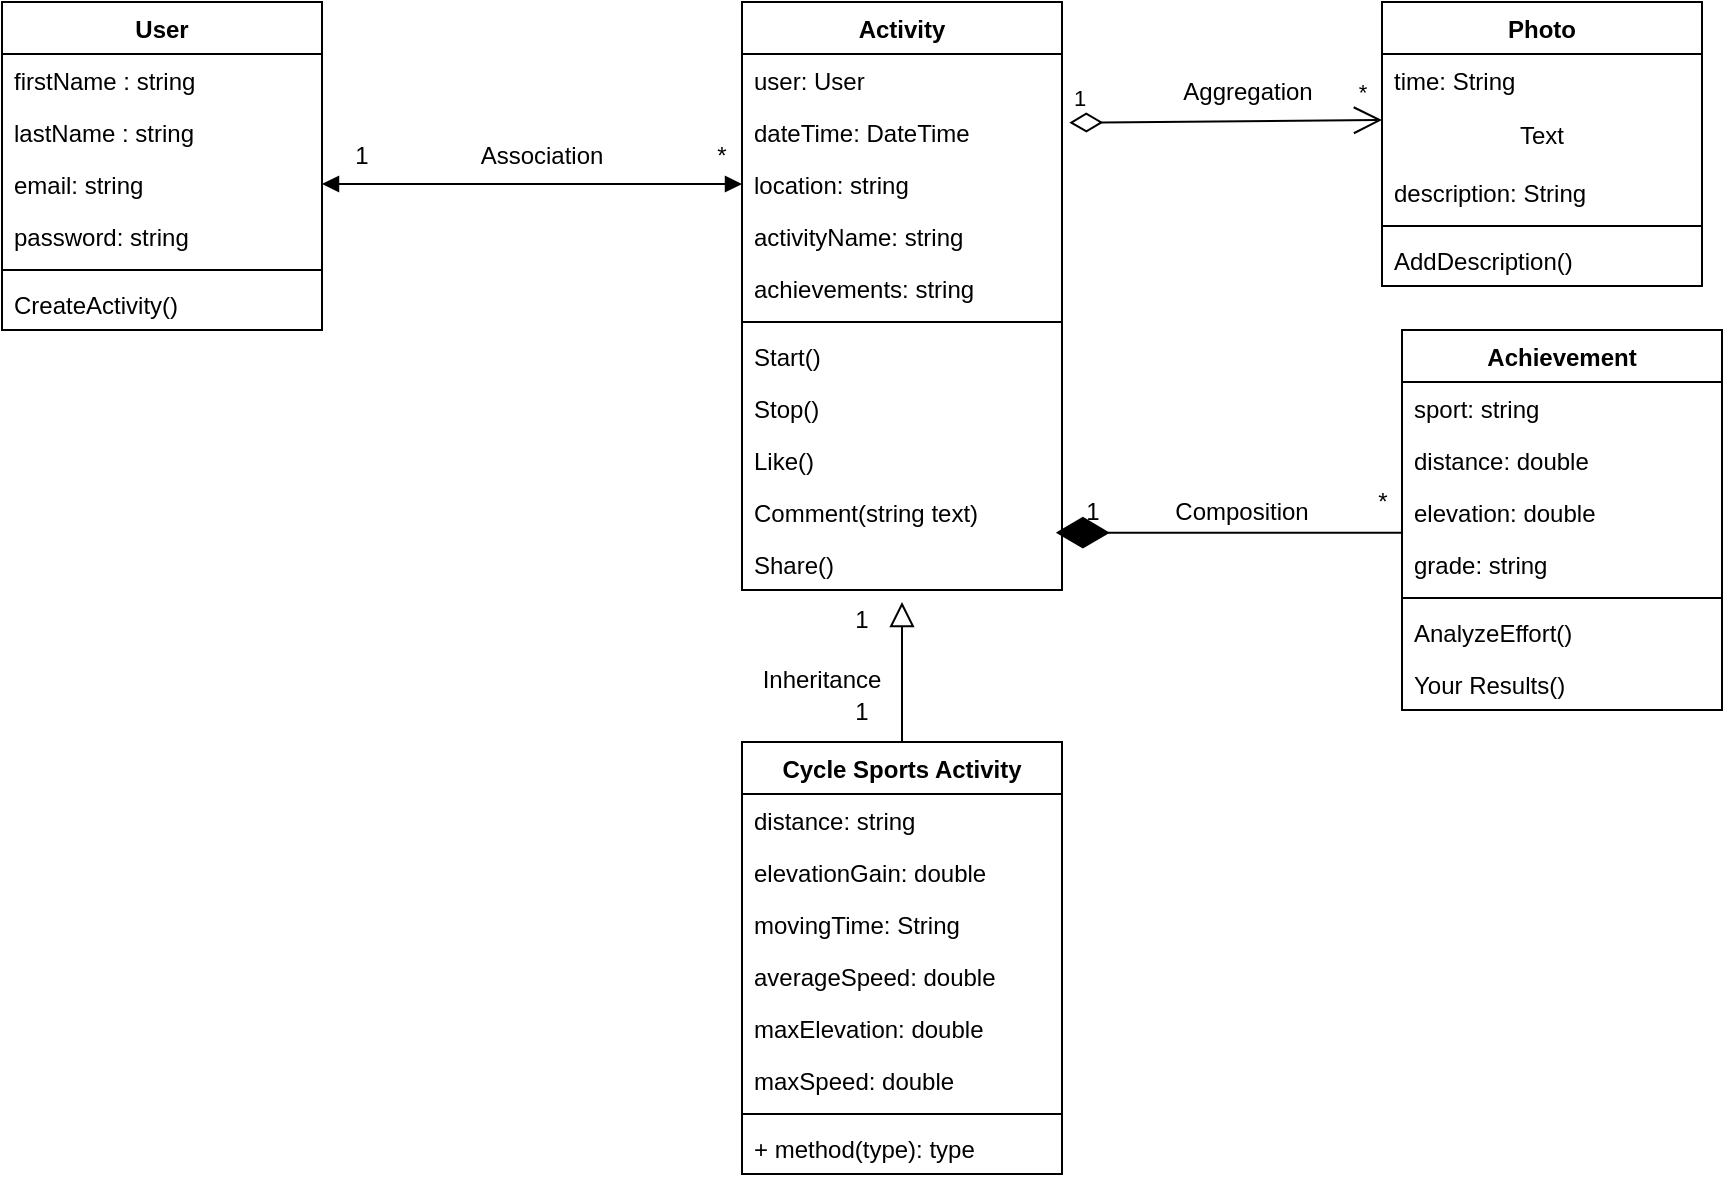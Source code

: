 <mxfile version="20.8.19" type="device"><diagram id="C5RBs43oDa-KdzZeNtuy" name="Page-1"><mxGraphModel dx="1434" dy="796" grid="1" gridSize="10" guides="1" tooltips="1" connect="1" arrows="1" fold="1" page="1" pageScale="1" pageWidth="827" pageHeight="1169" math="0" shadow="0"><root><mxCell id="WIyWlLk6GJQsqaUBKTNV-0"/><mxCell id="WIyWlLk6GJQsqaUBKTNV-1" parent="WIyWlLk6GJQsqaUBKTNV-0"/><mxCell id="o6L0MVRRE6MHQpoAwsV1-11" value="Activity" style="swimlane;fontStyle=1;align=center;verticalAlign=top;childLayout=stackLayout;horizontal=1;startSize=26;horizontalStack=0;resizeParent=1;resizeParentMax=0;resizeLast=0;collapsible=1;marginBottom=0;" parent="WIyWlLk6GJQsqaUBKTNV-1" vertex="1"><mxGeometry x="440" y="50" width="160" height="294" as="geometry"/></mxCell><mxCell id="o6L0MVRRE6MHQpoAwsV1-12" value="user: User" style="text;strokeColor=none;fillColor=none;align=left;verticalAlign=top;spacingLeft=4;spacingRight=4;overflow=hidden;rotatable=0;points=[[0,0.5],[1,0.5]];portConstraint=eastwest;" parent="o6L0MVRRE6MHQpoAwsV1-11" vertex="1"><mxGeometry y="26" width="160" height="26" as="geometry"/></mxCell><mxCell id="o6L0MVRRE6MHQpoAwsV1-15" value="dateTime: DateTime" style="text;strokeColor=none;fillColor=none;align=left;verticalAlign=top;spacingLeft=4;spacingRight=4;overflow=hidden;rotatable=0;points=[[0,0.5],[1,0.5]];portConstraint=eastwest;" parent="o6L0MVRRE6MHQpoAwsV1-11" vertex="1"><mxGeometry y="52" width="160" height="26" as="geometry"/></mxCell><mxCell id="o6L0MVRRE6MHQpoAwsV1-16" value="location: string " style="text;strokeColor=none;fillColor=none;align=left;verticalAlign=top;spacingLeft=4;spacingRight=4;overflow=hidden;rotatable=0;points=[[0,0.5],[1,0.5]];portConstraint=eastwest;" parent="o6L0MVRRE6MHQpoAwsV1-11" vertex="1"><mxGeometry y="78" width="160" height="26" as="geometry"/></mxCell><mxCell id="o6L0MVRRE6MHQpoAwsV1-17" value="activityName: string " style="text;strokeColor=none;fillColor=none;align=left;verticalAlign=top;spacingLeft=4;spacingRight=4;overflow=hidden;rotatable=0;points=[[0,0.5],[1,0.5]];portConstraint=eastwest;" parent="o6L0MVRRE6MHQpoAwsV1-11" vertex="1"><mxGeometry y="104" width="160" height="26" as="geometry"/></mxCell><mxCell id="o6L0MVRRE6MHQpoAwsV1-19" value="achievements: string" style="text;strokeColor=none;fillColor=none;align=left;verticalAlign=top;spacingLeft=4;spacingRight=4;overflow=hidden;rotatable=0;points=[[0,0.5],[1,0.5]];portConstraint=eastwest;" parent="o6L0MVRRE6MHQpoAwsV1-11" vertex="1"><mxGeometry y="130" width="160" height="26" as="geometry"/></mxCell><mxCell id="o6L0MVRRE6MHQpoAwsV1-13" value="" style="line;strokeWidth=1;fillColor=none;align=left;verticalAlign=middle;spacingTop=-1;spacingLeft=3;spacingRight=3;rotatable=0;labelPosition=right;points=[];portConstraint=eastwest;strokeColor=inherit;" parent="o6L0MVRRE6MHQpoAwsV1-11" vertex="1"><mxGeometry y="156" width="160" height="8" as="geometry"/></mxCell><mxCell id="o6L0MVRRE6MHQpoAwsV1-14" value="Start()" style="text;strokeColor=none;fillColor=none;align=left;verticalAlign=top;spacingLeft=4;spacingRight=4;overflow=hidden;rotatable=0;points=[[0,0.5],[1,0.5]];portConstraint=eastwest;" parent="o6L0MVRRE6MHQpoAwsV1-11" vertex="1"><mxGeometry y="164" width="160" height="26" as="geometry"/></mxCell><mxCell id="o6L0MVRRE6MHQpoAwsV1-27" value="Stop()" style="text;strokeColor=none;fillColor=none;align=left;verticalAlign=top;spacingLeft=4;spacingRight=4;overflow=hidden;rotatable=0;points=[[0,0.5],[1,0.5]];portConstraint=eastwest;" parent="o6L0MVRRE6MHQpoAwsV1-11" vertex="1"><mxGeometry y="190" width="160" height="26" as="geometry"/></mxCell><mxCell id="o6L0MVRRE6MHQpoAwsV1-26" value="Like()" style="text;strokeColor=none;fillColor=none;align=left;verticalAlign=top;spacingLeft=4;spacingRight=4;overflow=hidden;rotatable=0;points=[[0,0.5],[1,0.5]];portConstraint=eastwest;" parent="o6L0MVRRE6MHQpoAwsV1-11" vertex="1"><mxGeometry y="216" width="160" height="26" as="geometry"/></mxCell><mxCell id="o6L0MVRRE6MHQpoAwsV1-20" value="Comment(string text)" style="text;strokeColor=none;fillColor=none;align=left;verticalAlign=top;spacingLeft=4;spacingRight=4;overflow=hidden;rotatable=0;points=[[0,0.5],[1,0.5]];portConstraint=eastwest;" parent="o6L0MVRRE6MHQpoAwsV1-11" vertex="1"><mxGeometry y="242" width="160" height="26" as="geometry"/></mxCell><mxCell id="o6L0MVRRE6MHQpoAwsV1-21" value="Share()" style="text;strokeColor=none;fillColor=none;align=left;verticalAlign=top;spacingLeft=4;spacingRight=4;overflow=hidden;rotatable=0;points=[[0,0.5],[1,0.5]];portConstraint=eastwest;" parent="o6L0MVRRE6MHQpoAwsV1-11" vertex="1"><mxGeometry y="268" width="160" height="26" as="geometry"/></mxCell><mxCell id="o6L0MVRRE6MHQpoAwsV1-36" value="Photo" style="swimlane;fontStyle=1;align=center;verticalAlign=top;childLayout=stackLayout;horizontal=1;startSize=26;horizontalStack=0;resizeParent=1;resizeParentMax=0;resizeLast=0;collapsible=1;marginBottom=0;" parent="WIyWlLk6GJQsqaUBKTNV-1" vertex="1"><mxGeometry x="760" y="50" width="160" height="142" as="geometry"/></mxCell><mxCell id="o6L0MVRRE6MHQpoAwsV1-37" value="time: String" style="text;strokeColor=none;fillColor=none;align=left;verticalAlign=top;spacingLeft=4;spacingRight=4;overflow=hidden;rotatable=0;points=[[0,0.5],[1,0.5]];portConstraint=eastwest;" parent="o6L0MVRRE6MHQpoAwsV1-36" vertex="1"><mxGeometry y="26" width="160" height="26" as="geometry"/></mxCell><mxCell id="0hP5-oJ4GuAg51ik-DVB-2" value="Text" style="text;html=1;strokeColor=none;fillColor=none;align=center;verticalAlign=middle;whiteSpace=wrap;rounded=0;" vertex="1" parent="o6L0MVRRE6MHQpoAwsV1-36"><mxGeometry y="52" width="160" height="30" as="geometry"/></mxCell><mxCell id="o6L0MVRRE6MHQpoAwsV1-49" value="description: String" style="text;strokeColor=none;fillColor=none;align=left;verticalAlign=top;spacingLeft=4;spacingRight=4;overflow=hidden;rotatable=0;points=[[0,0.5],[1,0.5]];portConstraint=eastwest;" parent="o6L0MVRRE6MHQpoAwsV1-36" vertex="1"><mxGeometry y="82" width="160" height="26" as="geometry"/></mxCell><mxCell id="o6L0MVRRE6MHQpoAwsV1-38" value="" style="line;strokeWidth=1;fillColor=none;align=left;verticalAlign=middle;spacingTop=-1;spacingLeft=3;spacingRight=3;rotatable=0;labelPosition=right;points=[];portConstraint=eastwest;strokeColor=inherit;" parent="o6L0MVRRE6MHQpoAwsV1-36" vertex="1"><mxGeometry y="108" width="160" height="8" as="geometry"/></mxCell><mxCell id="o6L0MVRRE6MHQpoAwsV1-39" value="AddDescription()" style="text;strokeColor=none;fillColor=none;align=left;verticalAlign=top;spacingLeft=4;spacingRight=4;overflow=hidden;rotatable=0;points=[[0,0.5],[1,0.5]];portConstraint=eastwest;" parent="o6L0MVRRE6MHQpoAwsV1-36" vertex="1"><mxGeometry y="116" width="160" height="26" as="geometry"/></mxCell><mxCell id="o6L0MVRRE6MHQpoAwsV1-50" value="Achievement" style="swimlane;fontStyle=1;align=center;verticalAlign=top;childLayout=stackLayout;horizontal=1;startSize=26;horizontalStack=0;resizeParent=1;resizeParentMax=0;resizeLast=0;collapsible=1;marginBottom=0;" parent="WIyWlLk6GJQsqaUBKTNV-1" vertex="1"><mxGeometry x="770" y="214" width="160" height="190" as="geometry"/></mxCell><mxCell id="o6L0MVRRE6MHQpoAwsV1-51" value="sport: string&#10;" style="text;strokeColor=none;fillColor=none;align=left;verticalAlign=top;spacingLeft=4;spacingRight=4;overflow=hidden;rotatable=0;points=[[0,0.5],[1,0.5]];portConstraint=eastwest;" parent="o6L0MVRRE6MHQpoAwsV1-50" vertex="1"><mxGeometry y="26" width="160" height="26" as="geometry"/></mxCell><mxCell id="o6L0MVRRE6MHQpoAwsV1-54" value="distance: double" style="text;strokeColor=none;fillColor=none;align=left;verticalAlign=top;spacingLeft=4;spacingRight=4;overflow=hidden;rotatable=0;points=[[0,0.5],[1,0.5]];portConstraint=eastwest;" parent="o6L0MVRRE6MHQpoAwsV1-50" vertex="1"><mxGeometry y="52" width="160" height="26" as="geometry"/></mxCell><mxCell id="o6L0MVRRE6MHQpoAwsV1-56" value="elevation: double" style="text;strokeColor=none;fillColor=none;align=left;verticalAlign=top;spacingLeft=4;spacingRight=4;overflow=hidden;rotatable=0;points=[[0,0.5],[1,0.5]];portConstraint=eastwest;" parent="o6L0MVRRE6MHQpoAwsV1-50" vertex="1"><mxGeometry y="78" width="160" height="26" as="geometry"/></mxCell><mxCell id="o6L0MVRRE6MHQpoAwsV1-57" value="grade: string" style="text;strokeColor=none;fillColor=none;align=left;verticalAlign=top;spacingLeft=4;spacingRight=4;overflow=hidden;rotatable=0;points=[[0,0.5],[1,0.5]];portConstraint=eastwest;" parent="o6L0MVRRE6MHQpoAwsV1-50" vertex="1"><mxGeometry y="104" width="160" height="26" as="geometry"/></mxCell><mxCell id="o6L0MVRRE6MHQpoAwsV1-52" value="" style="line;strokeWidth=1;fillColor=none;align=left;verticalAlign=middle;spacingTop=-1;spacingLeft=3;spacingRight=3;rotatable=0;labelPosition=right;points=[];portConstraint=eastwest;strokeColor=inherit;" parent="o6L0MVRRE6MHQpoAwsV1-50" vertex="1"><mxGeometry y="130" width="160" height="8" as="geometry"/></mxCell><mxCell id="o6L0MVRRE6MHQpoAwsV1-53" value="AnalyzeEffort()" style="text;strokeColor=none;fillColor=none;align=left;verticalAlign=top;spacingLeft=4;spacingRight=4;overflow=hidden;rotatable=0;points=[[0,0.5],[1,0.5]];portConstraint=eastwest;" parent="o6L0MVRRE6MHQpoAwsV1-50" vertex="1"><mxGeometry y="138" width="160" height="26" as="geometry"/></mxCell><mxCell id="o6L0MVRRE6MHQpoAwsV1-55" value="Your Results()" style="text;strokeColor=none;fillColor=none;align=left;verticalAlign=top;spacingLeft=4;spacingRight=4;overflow=hidden;rotatable=0;points=[[0,0.5],[1,0.5]];portConstraint=eastwest;" parent="o6L0MVRRE6MHQpoAwsV1-50" vertex="1"><mxGeometry y="164" width="160" height="26" as="geometry"/></mxCell><mxCell id="o6L0MVRRE6MHQpoAwsV1-63" value="1" style="endArrow=open;html=1;endSize=12;startArrow=diamondThin;startSize=14;startFill=0;align=left;verticalAlign=bottom;rounded=0;exitX=1.023;exitY=0.321;exitDx=0;exitDy=0;exitPerimeter=0;" parent="WIyWlLk6GJQsqaUBKTNV-1" source="o6L0MVRRE6MHQpoAwsV1-15" edge="1"><mxGeometry x="-1" y="3" relative="1" as="geometry"><mxPoint x="620" y="220" as="sourcePoint"/><mxPoint x="760" y="109" as="targetPoint"/></mxGeometry></mxCell><mxCell id="0hP5-oJ4GuAg51ik-DVB-3" value="*" style="edgeLabel;html=1;align=center;verticalAlign=middle;resizable=0;points=[];" vertex="1" connectable="0" parent="o6L0MVRRE6MHQpoAwsV1-63"><mxGeometry x="-0.855" y="-1" relative="1" as="geometry"><mxPoint x="135" y="-16" as="offset"/></mxGeometry></mxCell><mxCell id="o6L0MVRRE6MHQpoAwsV1-69" value="Cycle Sports Activity" style="swimlane;fontStyle=1;align=center;verticalAlign=top;childLayout=stackLayout;horizontal=1;startSize=26;horizontalStack=0;resizeParent=1;resizeParentMax=0;resizeLast=0;collapsible=1;marginBottom=0;" parent="WIyWlLk6GJQsqaUBKTNV-1" vertex="1"><mxGeometry x="440" y="420" width="160" height="216" as="geometry"/></mxCell><mxCell id="o6L0MVRRE6MHQpoAwsV1-70" value="distance: string" style="text;strokeColor=none;fillColor=none;align=left;verticalAlign=top;spacingLeft=4;spacingRight=4;overflow=hidden;rotatable=0;points=[[0,0.5],[1,0.5]];portConstraint=eastwest;" parent="o6L0MVRRE6MHQpoAwsV1-69" vertex="1"><mxGeometry y="26" width="160" height="26" as="geometry"/></mxCell><mxCell id="o6L0MVRRE6MHQpoAwsV1-147" value="elevationGain: double" style="text;strokeColor=none;fillColor=none;align=left;verticalAlign=top;spacingLeft=4;spacingRight=4;overflow=hidden;rotatable=0;points=[[0,0.5],[1,0.5]];portConstraint=eastwest;" parent="o6L0MVRRE6MHQpoAwsV1-69" vertex="1"><mxGeometry y="52" width="160" height="26" as="geometry"/></mxCell><mxCell id="o6L0MVRRE6MHQpoAwsV1-148" value="movingTime: String" style="text;strokeColor=none;fillColor=none;align=left;verticalAlign=top;spacingLeft=4;spacingRight=4;overflow=hidden;rotatable=0;points=[[0,0.5],[1,0.5]];portConstraint=eastwest;" parent="o6L0MVRRE6MHQpoAwsV1-69" vertex="1"><mxGeometry y="78" width="160" height="26" as="geometry"/></mxCell><mxCell id="o6L0MVRRE6MHQpoAwsV1-149" value="averageSpeed: double" style="text;strokeColor=none;fillColor=none;align=left;verticalAlign=top;spacingLeft=4;spacingRight=4;overflow=hidden;rotatable=0;points=[[0,0.5],[1,0.5]];portConstraint=eastwest;" parent="o6L0MVRRE6MHQpoAwsV1-69" vertex="1"><mxGeometry y="104" width="160" height="26" as="geometry"/></mxCell><mxCell id="o6L0MVRRE6MHQpoAwsV1-150" value="maxElevation: double" style="text;strokeColor=none;fillColor=none;align=left;verticalAlign=top;spacingLeft=4;spacingRight=4;overflow=hidden;rotatable=0;points=[[0,0.5],[1,0.5]];portConstraint=eastwest;" parent="o6L0MVRRE6MHQpoAwsV1-69" vertex="1"><mxGeometry y="130" width="160" height="26" as="geometry"/></mxCell><mxCell id="o6L0MVRRE6MHQpoAwsV1-151" value="maxSpeed: double" style="text;strokeColor=none;fillColor=none;align=left;verticalAlign=top;spacingLeft=4;spacingRight=4;overflow=hidden;rotatable=0;points=[[0,0.5],[1,0.5]];portConstraint=eastwest;" parent="o6L0MVRRE6MHQpoAwsV1-69" vertex="1"><mxGeometry y="156" width="160" height="26" as="geometry"/></mxCell><mxCell id="o6L0MVRRE6MHQpoAwsV1-71" value="" style="line;strokeWidth=1;fillColor=none;align=left;verticalAlign=middle;spacingTop=-1;spacingLeft=3;spacingRight=3;rotatable=0;labelPosition=right;points=[];portConstraint=eastwest;strokeColor=inherit;" parent="o6L0MVRRE6MHQpoAwsV1-69" vertex="1"><mxGeometry y="182" width="160" height="8" as="geometry"/></mxCell><mxCell id="o6L0MVRRE6MHQpoAwsV1-72" value="+ method(type): type" style="text;strokeColor=none;fillColor=none;align=left;verticalAlign=top;spacingLeft=4;spacingRight=4;overflow=hidden;rotatable=0;points=[[0,0.5],[1,0.5]];portConstraint=eastwest;" parent="o6L0MVRRE6MHQpoAwsV1-69" vertex="1"><mxGeometry y="190" width="160" height="26" as="geometry"/></mxCell><mxCell id="o6L0MVRRE6MHQpoAwsV1-77" value="" style="endArrow=block;endSize=10;endFill=0;shadow=0;strokeWidth=1;rounded=0;elbow=vertical;exitX=0.5;exitY=0;exitDx=0;exitDy=0;" parent="WIyWlLk6GJQsqaUBKTNV-1" source="o6L0MVRRE6MHQpoAwsV1-69" edge="1"><mxGeometry width="160" relative="1" as="geometry"><mxPoint x="383" y="-70" as="sourcePoint"/><mxPoint x="520" y="350" as="targetPoint"/></mxGeometry></mxCell><mxCell id="o6L0MVRRE6MHQpoAwsV1-121" value="User" style="swimlane;fontStyle=1;align=center;verticalAlign=top;childLayout=stackLayout;horizontal=1;startSize=26;horizontalStack=0;resizeParent=1;resizeParentMax=0;resizeLast=0;collapsible=1;marginBottom=0;" parent="WIyWlLk6GJQsqaUBKTNV-1" vertex="1"><mxGeometry x="70" y="50" width="160" height="164" as="geometry"/></mxCell><mxCell id="o6L0MVRRE6MHQpoAwsV1-122" value="firstName : string" style="text;strokeColor=none;fillColor=none;align=left;verticalAlign=top;spacingLeft=4;spacingRight=4;overflow=hidden;rotatable=0;points=[[0,0.5],[1,0.5]];portConstraint=eastwest;" parent="o6L0MVRRE6MHQpoAwsV1-121" vertex="1"><mxGeometry y="26" width="160" height="26" as="geometry"/></mxCell><mxCell id="o6L0MVRRE6MHQpoAwsV1-125" value="lastName : string" style="text;strokeColor=none;fillColor=none;align=left;verticalAlign=top;spacingLeft=4;spacingRight=4;overflow=hidden;rotatable=0;points=[[0,0.5],[1,0.5]];portConstraint=eastwest;" parent="o6L0MVRRE6MHQpoAwsV1-121" vertex="1"><mxGeometry y="52" width="160" height="26" as="geometry"/></mxCell><mxCell id="o6L0MVRRE6MHQpoAwsV1-127" value="email: string" style="text;strokeColor=none;fillColor=none;align=left;verticalAlign=top;spacingLeft=4;spacingRight=4;overflow=hidden;rotatable=0;points=[[0,0.5],[1,0.5]];portConstraint=eastwest;" parent="o6L0MVRRE6MHQpoAwsV1-121" vertex="1"><mxGeometry y="78" width="160" height="26" as="geometry"/></mxCell><mxCell id="o6L0MVRRE6MHQpoAwsV1-146" value="password: string" style="text;strokeColor=none;fillColor=none;align=left;verticalAlign=top;spacingLeft=4;spacingRight=4;overflow=hidden;rotatable=0;points=[[0,0.5],[1,0.5]];portConstraint=eastwest;" parent="o6L0MVRRE6MHQpoAwsV1-121" vertex="1"><mxGeometry y="104" width="160" height="26" as="geometry"/></mxCell><mxCell id="o6L0MVRRE6MHQpoAwsV1-123" value="" style="line;strokeWidth=1;fillColor=none;align=left;verticalAlign=middle;spacingTop=-1;spacingLeft=3;spacingRight=3;rotatable=0;labelPosition=right;points=[];portConstraint=eastwest;strokeColor=inherit;" parent="o6L0MVRRE6MHQpoAwsV1-121" vertex="1"><mxGeometry y="130" width="160" height="8" as="geometry"/></mxCell><mxCell id="o6L0MVRRE6MHQpoAwsV1-124" value="CreateActivity()" style="text;strokeColor=none;fillColor=none;align=left;verticalAlign=top;spacingLeft=4;spacingRight=4;overflow=hidden;rotatable=0;points=[[0,0.5],[1,0.5]];portConstraint=eastwest;" parent="o6L0MVRRE6MHQpoAwsV1-121" vertex="1"><mxGeometry y="138" width="160" height="26" as="geometry"/></mxCell><mxCell id="o6L0MVRRE6MHQpoAwsV1-126" value="" style="endArrow=block;startArrow=block;endFill=1;startFill=1;html=1;rounded=0;exitX=1;exitY=0.5;exitDx=0;exitDy=0;exitPerimeter=0;" parent="WIyWlLk6GJQsqaUBKTNV-1" source="o6L0MVRRE6MHQpoAwsV1-127" edge="1"><mxGeometry width="160" relative="1" as="geometry"><mxPoint x="230" y="137.41" as="sourcePoint"/><mxPoint x="440" y="141" as="targetPoint"/></mxGeometry></mxCell><mxCell id="o6L0MVRRE6MHQpoAwsV1-152" value="Inheritance" style="text;html=1;strokeColor=none;fillColor=none;align=center;verticalAlign=middle;whiteSpace=wrap;rounded=0;" parent="WIyWlLk6GJQsqaUBKTNV-1" vertex="1"><mxGeometry x="450" y="374" width="60" height="30" as="geometry"/></mxCell><mxCell id="o6L0MVRRE6MHQpoAwsV1-154" value="Association" style="text;html=1;strokeColor=none;fillColor=none;align=center;verticalAlign=middle;whiteSpace=wrap;rounded=0;" parent="WIyWlLk6GJQsqaUBKTNV-1" vertex="1"><mxGeometry x="310" y="112" width="60" height="30" as="geometry"/></mxCell><mxCell id="o6L0MVRRE6MHQpoAwsV1-155" value="Aggregation" style="text;html=1;strokeColor=none;fillColor=none;align=center;verticalAlign=middle;whiteSpace=wrap;rounded=0;" parent="WIyWlLk6GJQsqaUBKTNV-1" vertex="1"><mxGeometry x="663" y="80" width="60" height="30" as="geometry"/></mxCell><mxCell id="o6L0MVRRE6MHQpoAwsV1-167" value="" style="endArrow=diamondThin;endFill=1;endSize=24;html=1;rounded=0;entryX=0.981;entryY=-0.103;entryDx=0;entryDy=0;entryPerimeter=0;exitX=0;exitY=0.897;exitDx=0;exitDy=0;exitPerimeter=0;" parent="WIyWlLk6GJQsqaUBKTNV-1" source="o6L0MVRRE6MHQpoAwsV1-56" target="o6L0MVRRE6MHQpoAwsV1-21" edge="1"><mxGeometry width="160" relative="1" as="geometry"><mxPoint x="760" y="320" as="sourcePoint"/><mxPoint x="620" y="322" as="targetPoint"/></mxGeometry></mxCell><mxCell id="o6L0MVRRE6MHQpoAwsV1-171" value="Composition" style="text;html=1;strokeColor=none;fillColor=none;align=center;verticalAlign=middle;whiteSpace=wrap;rounded=0;" parent="WIyWlLk6GJQsqaUBKTNV-1" vertex="1"><mxGeometry x="660" y="290" width="60" height="30" as="geometry"/></mxCell><mxCell id="0hP5-oJ4GuAg51ik-DVB-0" value="1" style="text;html=1;strokeColor=none;fillColor=none;align=center;verticalAlign=middle;whiteSpace=wrap;rounded=0;" vertex="1" parent="WIyWlLk6GJQsqaUBKTNV-1"><mxGeometry x="220" y="112" width="60" height="30" as="geometry"/></mxCell><mxCell id="0hP5-oJ4GuAg51ik-DVB-1" value="*" style="text;html=1;strokeColor=none;fillColor=none;align=center;verticalAlign=middle;whiteSpace=wrap;rounded=0;" vertex="1" parent="WIyWlLk6GJQsqaUBKTNV-1"><mxGeometry x="400" y="112" width="60" height="30" as="geometry"/></mxCell><mxCell id="0hP5-oJ4GuAg51ik-DVB-4" value="1" style="text;html=1;align=center;verticalAlign=middle;resizable=0;points=[];autosize=1;strokeColor=none;fillColor=none;" vertex="1" parent="WIyWlLk6GJQsqaUBKTNV-1"><mxGeometry x="600" y="290" width="30" height="30" as="geometry"/></mxCell><mxCell id="0hP5-oJ4GuAg51ik-DVB-6" value="*" style="text;html=1;align=center;verticalAlign=middle;resizable=0;points=[];autosize=1;strokeColor=none;fillColor=none;" vertex="1" parent="WIyWlLk6GJQsqaUBKTNV-1"><mxGeometry x="745" y="285" width="30" height="30" as="geometry"/></mxCell><mxCell id="0hP5-oJ4GuAg51ik-DVB-7" value="1" style="text;html=1;strokeColor=none;fillColor=none;align=center;verticalAlign=middle;whiteSpace=wrap;rounded=0;" vertex="1" parent="WIyWlLk6GJQsqaUBKTNV-1"><mxGeometry x="470" y="344" width="60" height="30" as="geometry"/></mxCell><mxCell id="0hP5-oJ4GuAg51ik-DVB-8" value="1" style="text;html=1;strokeColor=none;fillColor=none;align=center;verticalAlign=middle;whiteSpace=wrap;rounded=0;" vertex="1" parent="WIyWlLk6GJQsqaUBKTNV-1"><mxGeometry x="470" y="390" width="60" height="30" as="geometry"/></mxCell></root></mxGraphModel></diagram></mxfile>